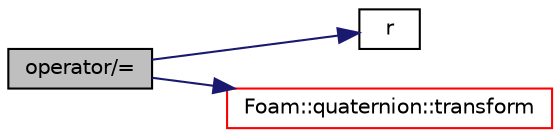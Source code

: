 digraph "operator/="
{
  bgcolor="transparent";
  edge [fontname="Helvetica",fontsize="10",labelfontname="Helvetica",labelfontsize="10"];
  node [fontname="Helvetica",fontsize="10",shape=record];
  rankdir="LR";
  Node1 [label="operator/=",height=0.2,width=0.4,color="black", fillcolor="grey75", style="filled", fontcolor="black"];
  Node1 -> Node2 [color="midnightblue",fontsize="10",style="solid",fontname="Helvetica"];
  Node2 [label="r",height=0.2,width=0.4,color="black",URL="$a02345.html#acc889c2c33fc6bfc923aa687bd4336b2"];
  Node1 -> Node3 [color="midnightblue",fontsize="10",style="solid",fontname="Helvetica"];
  Node3 [label="Foam::quaternion::transform",height=0.2,width=0.4,color="red",URL="$a02102.html#aa124adf13fa9af829f0bde68149cf4c3",tooltip="Rotate the given vector. "];
}
